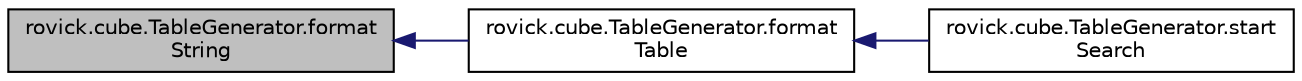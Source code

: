 digraph "rovick.cube.TableGenerator.formatString"
{
  edge [fontname="Helvetica",fontsize="10",labelfontname="Helvetica",labelfontsize="10"];
  node [fontname="Helvetica",fontsize="10",shape=record];
  rankdir="LR";
  Node50 [label="rovick.cube.TableGenerator.format\lString",height=0.2,width=0.4,color="black", fillcolor="grey75", style="filled", fontcolor="black"];
  Node50 -> Node51 [dir="back",color="midnightblue",fontsize="10",style="solid",fontname="Helvetica"];
  Node51 [label="rovick.cube.TableGenerator.format\lTable",height=0.2,width=0.4,color="black", fillcolor="white", style="filled",URL="$classrovick_1_1cube_1_1_table_generator.html#a595a961b002964e66833d16d17cf959f"];
  Node51 -> Node52 [dir="back",color="midnightblue",fontsize="10",style="solid",fontname="Helvetica"];
  Node52 [label="rovick.cube.TableGenerator.start\lSearch",height=0.2,width=0.4,color="black", fillcolor="white", style="filled",URL="$classrovick_1_1cube_1_1_table_generator.html#a9e2643c8acf49581fcefe31d84cfeb1c"];
}
